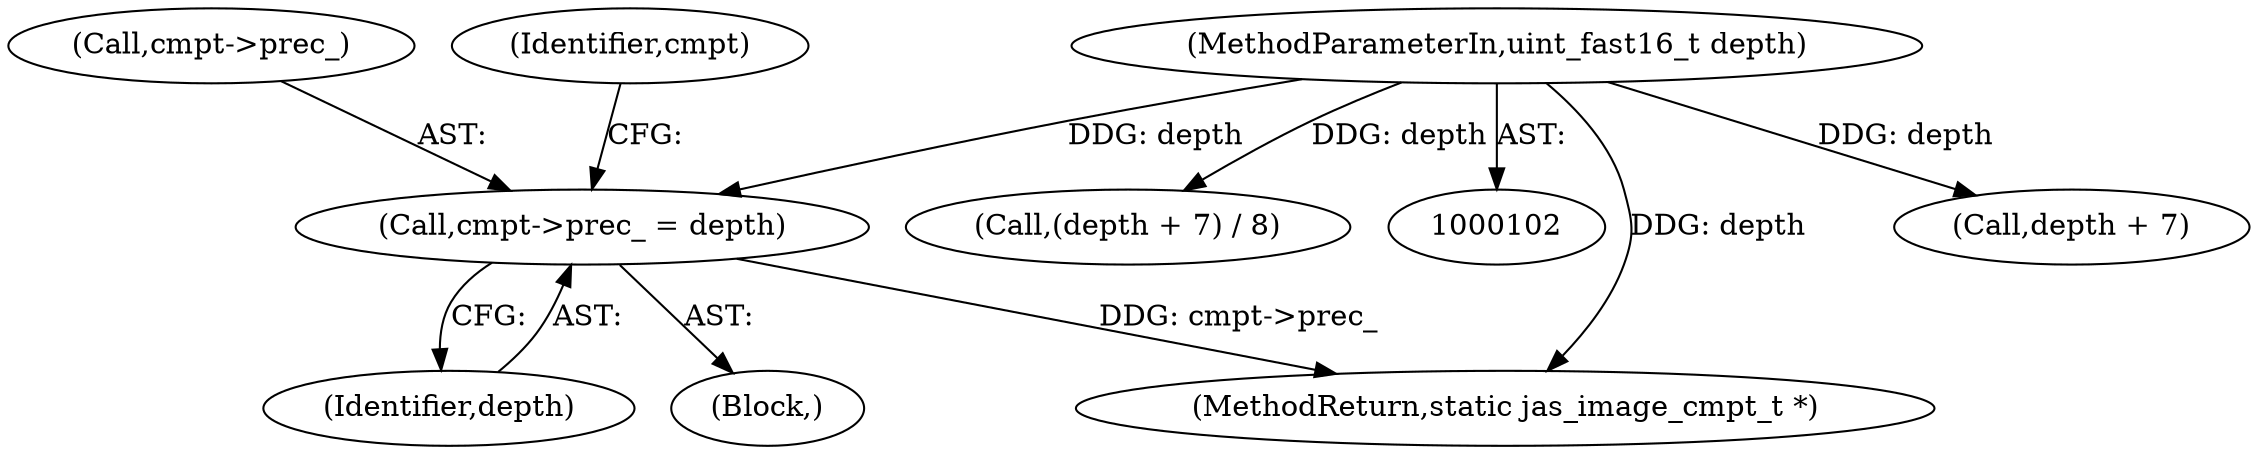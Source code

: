 digraph "0_jasper_d42b2388f7f8e0332c846675133acea151fc557a_11@pointer" {
"1000194" [label="(Call,cmpt->prec_ = depth)"];
"1000109" [label="(MethodParameterIn,uint_fast16_t depth)"];
"1000201" [label="(Identifier,cmpt)"];
"1000310" [label="(MethodReturn,static jas_image_cmpt_t *)"];
"1000198" [label="(Identifier,depth)"];
"1000112" [label="(Block,)"];
"1000194" [label="(Call,cmpt->prec_ = depth)"];
"1000109" [label="(MethodParameterIn,uint_fast16_t depth)"];
"1000214" [label="(Call,depth + 7)"];
"1000213" [label="(Call,(depth + 7) / 8)"];
"1000195" [label="(Call,cmpt->prec_)"];
"1000194" -> "1000112"  [label="AST: "];
"1000194" -> "1000198"  [label="CFG: "];
"1000195" -> "1000194"  [label="AST: "];
"1000198" -> "1000194"  [label="AST: "];
"1000201" -> "1000194"  [label="CFG: "];
"1000194" -> "1000310"  [label="DDG: cmpt->prec_"];
"1000109" -> "1000194"  [label="DDG: depth"];
"1000109" -> "1000102"  [label="AST: "];
"1000109" -> "1000310"  [label="DDG: depth"];
"1000109" -> "1000213"  [label="DDG: depth"];
"1000109" -> "1000214"  [label="DDG: depth"];
}
